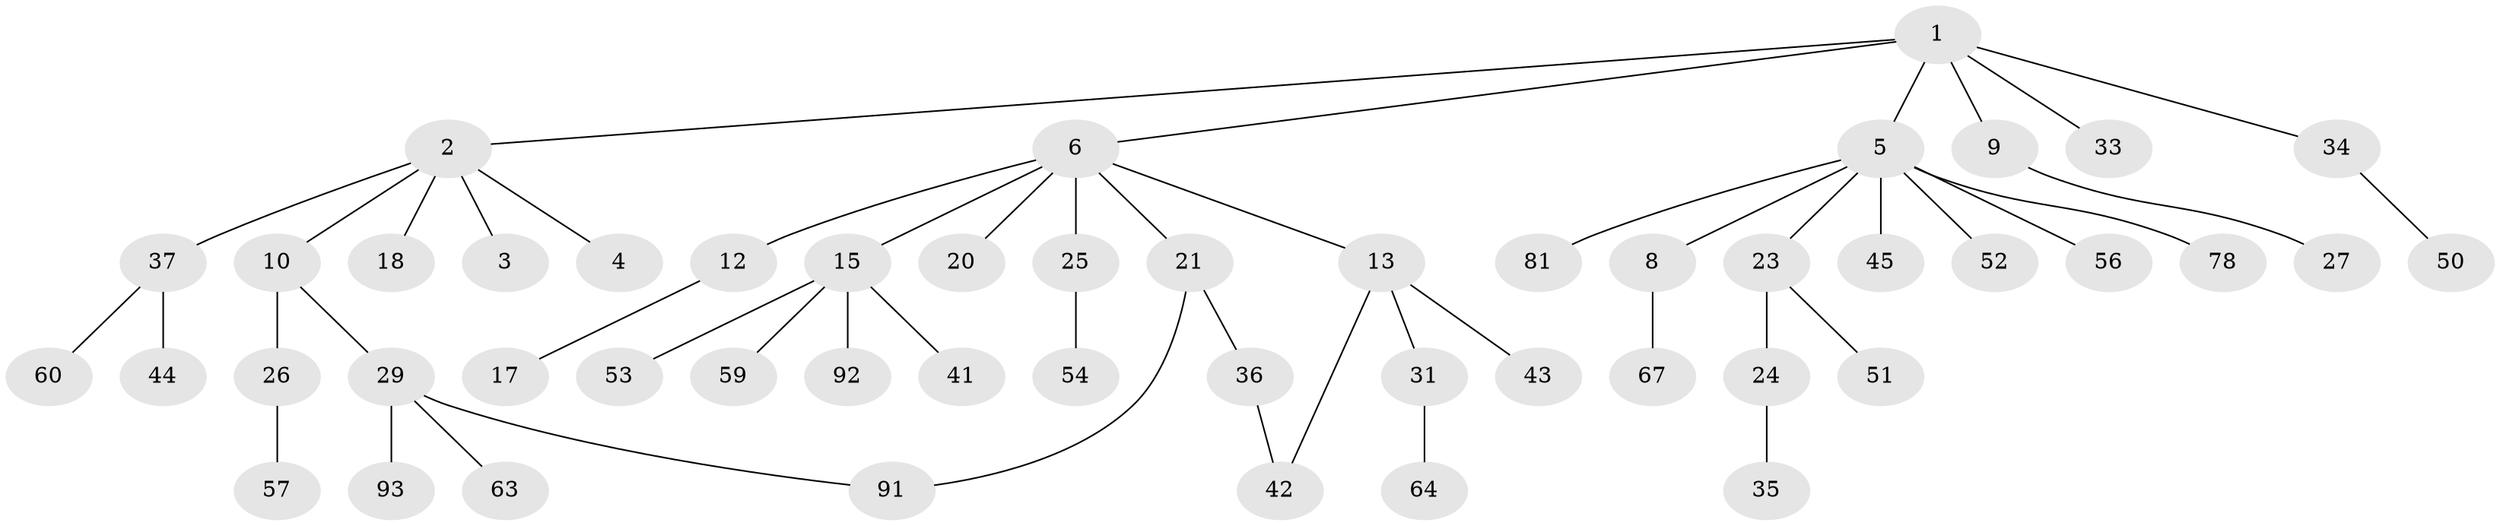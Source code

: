 // original degree distribution, {6: 0.0297029702970297, 3: 0.10891089108910891, 5: 0.04950495049504951, 2: 0.27722772277227725, 4: 0.0594059405940594, 1: 0.4752475247524752}
// Generated by graph-tools (version 1.1) at 2025/13/03/09/25 04:13:17]
// undirected, 50 vertices, 51 edges
graph export_dot {
graph [start="1"]
  node [color=gray90,style=filled];
  1;
  2;
  3 [super="+79+68"];
  4 [super="+47+83"];
  5 [super="+28+14"];
  6 [super="+11+7"];
  8 [super="+19"];
  9 [super="+49"];
  10 [super="+61"];
  12;
  13 [super="+22"];
  15 [super="+30"];
  17;
  18 [super="+87"];
  20 [super="+62"];
  21;
  23;
  24;
  25;
  26;
  27;
  29;
  31 [super="+48"];
  33;
  34 [super="+38"];
  35 [super="+84+80"];
  36 [super="+55"];
  37 [super="+98"];
  41;
  42;
  43 [super="+100"];
  44 [super="+69"];
  45;
  50;
  51;
  52;
  53;
  54;
  56;
  57;
  59;
  60 [super="+94"];
  63;
  64 [super="+73"];
  67 [super="+101+89"];
  78;
  81;
  91;
  92;
  93;
  1 -- 2;
  1 -- 5;
  1 -- 6;
  1 -- 9;
  1 -- 33;
  1 -- 34;
  2 -- 3;
  2 -- 4;
  2 -- 10;
  2 -- 18;
  2 -- 37;
  5 -- 8;
  5 -- 23;
  5 -- 81;
  5 -- 45;
  5 -- 78;
  5 -- 56;
  5 -- 52;
  6 -- 12;
  6 -- 21;
  6 -- 25;
  6 -- 20;
  6 -- 13;
  6 -- 15;
  8 -- 67;
  9 -- 27;
  10 -- 26;
  10 -- 29;
  12 -- 17;
  13 -- 43;
  13 -- 42;
  13 -- 31;
  15 -- 53;
  15 -- 41;
  15 -- 59;
  15 -- 92;
  21 -- 36;
  21 -- 91;
  23 -- 24;
  23 -- 51;
  24 -- 35;
  25 -- 54;
  26 -- 57;
  29 -- 63;
  29 -- 91;
  29 -- 93;
  31 -- 64;
  34 -- 50;
  36 -- 42;
  37 -- 44;
  37 -- 60;
}
